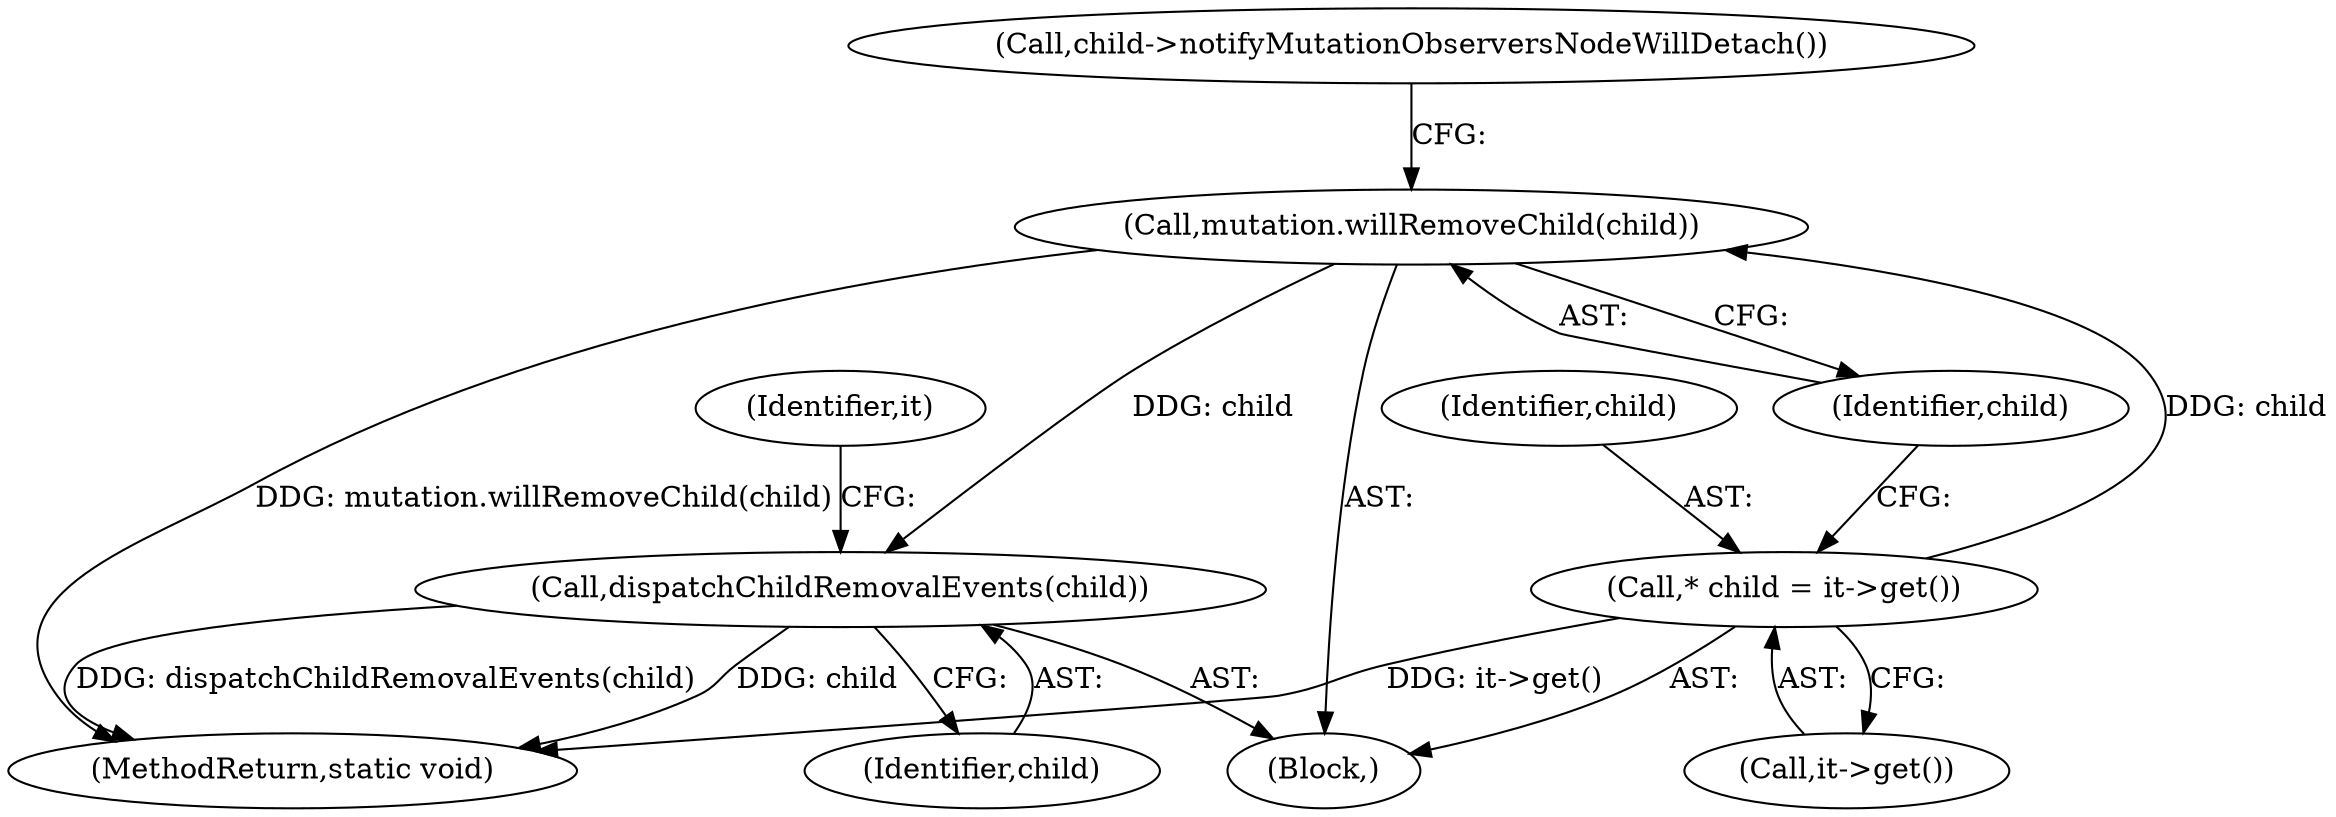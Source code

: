 digraph "0_Chrome_f084d7007f67809ef116ee6b11f251bf3c9ed895_0@API" {
"1000123" [label="(Call,mutation.willRemoveChild(child))"];
"1000120" [label="(Call,* child = it->get())"];
"1000126" [label="(Call,dispatchChildRemovalEvents(child))"];
"1000120" [label="(Call,* child = it->get())"];
"1000130" [label="(MethodReturn,static void)"];
"1000127" [label="(Identifier,child)"];
"1000121" [label="(Identifier,child)"];
"1000122" [label="(Call,it->get())"];
"1000117" [label="(Identifier,it)"];
"1000125" [label="(Call,child->notifyMutationObserversNodeWillDetach())"];
"1000124" [label="(Identifier,child)"];
"1000118" [label="(Block,)"];
"1000126" [label="(Call,dispatchChildRemovalEvents(child))"];
"1000123" [label="(Call,mutation.willRemoveChild(child))"];
"1000123" -> "1000118"  [label="AST: "];
"1000123" -> "1000124"  [label="CFG: "];
"1000124" -> "1000123"  [label="AST: "];
"1000125" -> "1000123"  [label="CFG: "];
"1000123" -> "1000130"  [label="DDG: mutation.willRemoveChild(child)"];
"1000120" -> "1000123"  [label="DDG: child"];
"1000123" -> "1000126"  [label="DDG: child"];
"1000120" -> "1000118"  [label="AST: "];
"1000120" -> "1000122"  [label="CFG: "];
"1000121" -> "1000120"  [label="AST: "];
"1000122" -> "1000120"  [label="AST: "];
"1000124" -> "1000120"  [label="CFG: "];
"1000120" -> "1000130"  [label="DDG: it->get()"];
"1000126" -> "1000118"  [label="AST: "];
"1000126" -> "1000127"  [label="CFG: "];
"1000127" -> "1000126"  [label="AST: "];
"1000117" -> "1000126"  [label="CFG: "];
"1000126" -> "1000130"  [label="DDG: dispatchChildRemovalEvents(child)"];
"1000126" -> "1000130"  [label="DDG: child"];
}
